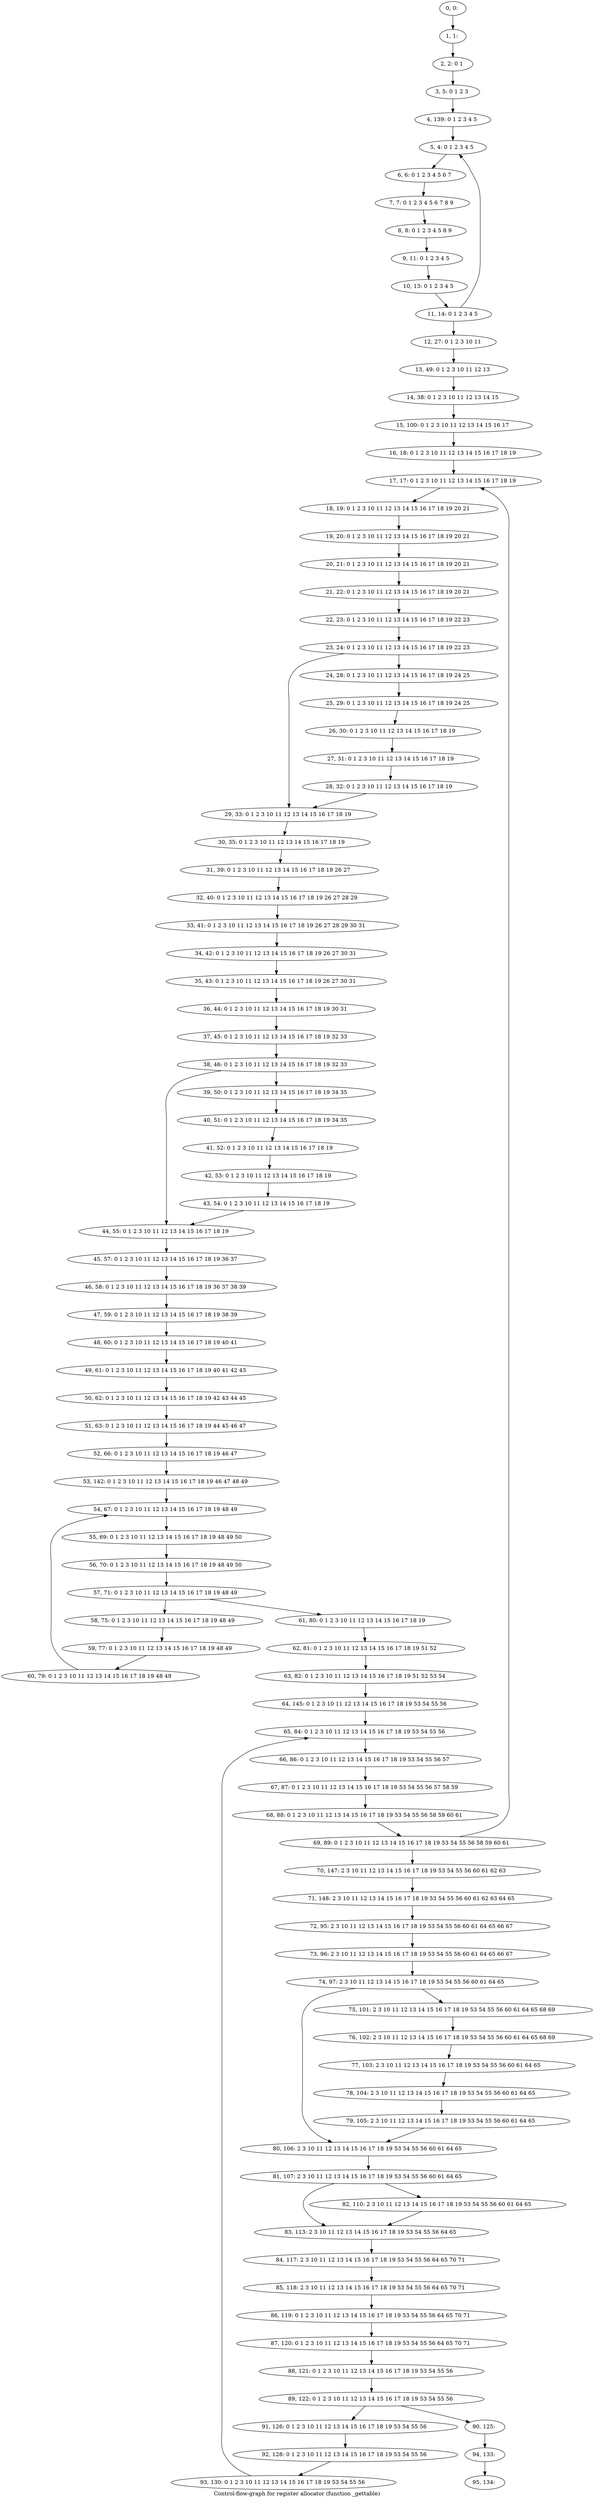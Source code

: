 digraph G {
graph [label="Control-flow-graph for register allocator (function _gettable)"]
0[label="0, 0: "];
1[label="1, 1: "];
2[label="2, 2: 0 1 "];
3[label="3, 5: 0 1 2 3 "];
4[label="4, 139: 0 1 2 3 4 5 "];
5[label="5, 4: 0 1 2 3 4 5 "];
6[label="6, 6: 0 1 2 3 4 5 6 7 "];
7[label="7, 7: 0 1 2 3 4 5 6 7 8 9 "];
8[label="8, 8: 0 1 2 3 4 5 8 9 "];
9[label="9, 11: 0 1 2 3 4 5 "];
10[label="10, 13: 0 1 2 3 4 5 "];
11[label="11, 14: 0 1 2 3 4 5 "];
12[label="12, 27: 0 1 2 3 10 11 "];
13[label="13, 49: 0 1 2 3 10 11 12 13 "];
14[label="14, 38: 0 1 2 3 10 11 12 13 14 15 "];
15[label="15, 100: 0 1 2 3 10 11 12 13 14 15 16 17 "];
16[label="16, 18: 0 1 2 3 10 11 12 13 14 15 16 17 18 19 "];
17[label="17, 17: 0 1 2 3 10 11 12 13 14 15 16 17 18 19 "];
18[label="18, 19: 0 1 2 3 10 11 12 13 14 15 16 17 18 19 20 21 "];
19[label="19, 20: 0 1 2 3 10 11 12 13 14 15 16 17 18 19 20 21 "];
20[label="20, 21: 0 1 2 3 10 11 12 13 14 15 16 17 18 19 20 21 "];
21[label="21, 22: 0 1 2 3 10 11 12 13 14 15 16 17 18 19 20 21 "];
22[label="22, 23: 0 1 2 3 10 11 12 13 14 15 16 17 18 19 22 23 "];
23[label="23, 24: 0 1 2 3 10 11 12 13 14 15 16 17 18 19 22 23 "];
24[label="24, 28: 0 1 2 3 10 11 12 13 14 15 16 17 18 19 24 25 "];
25[label="25, 29: 0 1 2 3 10 11 12 13 14 15 16 17 18 19 24 25 "];
26[label="26, 30: 0 1 2 3 10 11 12 13 14 15 16 17 18 19 "];
27[label="27, 31: 0 1 2 3 10 11 12 13 14 15 16 17 18 19 "];
28[label="28, 32: 0 1 2 3 10 11 12 13 14 15 16 17 18 19 "];
29[label="29, 33: 0 1 2 3 10 11 12 13 14 15 16 17 18 19 "];
30[label="30, 35: 0 1 2 3 10 11 12 13 14 15 16 17 18 19 "];
31[label="31, 39: 0 1 2 3 10 11 12 13 14 15 16 17 18 19 26 27 "];
32[label="32, 40: 0 1 2 3 10 11 12 13 14 15 16 17 18 19 26 27 28 29 "];
33[label="33, 41: 0 1 2 3 10 11 12 13 14 15 16 17 18 19 26 27 28 29 30 31 "];
34[label="34, 42: 0 1 2 3 10 11 12 13 14 15 16 17 18 19 26 27 30 31 "];
35[label="35, 43: 0 1 2 3 10 11 12 13 14 15 16 17 18 19 26 27 30 31 "];
36[label="36, 44: 0 1 2 3 10 11 12 13 14 15 16 17 18 19 30 31 "];
37[label="37, 45: 0 1 2 3 10 11 12 13 14 15 16 17 18 19 32 33 "];
38[label="38, 46: 0 1 2 3 10 11 12 13 14 15 16 17 18 19 32 33 "];
39[label="39, 50: 0 1 2 3 10 11 12 13 14 15 16 17 18 19 34 35 "];
40[label="40, 51: 0 1 2 3 10 11 12 13 14 15 16 17 18 19 34 35 "];
41[label="41, 52: 0 1 2 3 10 11 12 13 14 15 16 17 18 19 "];
42[label="42, 53: 0 1 2 3 10 11 12 13 14 15 16 17 18 19 "];
43[label="43, 54: 0 1 2 3 10 11 12 13 14 15 16 17 18 19 "];
44[label="44, 55: 0 1 2 3 10 11 12 13 14 15 16 17 18 19 "];
45[label="45, 57: 0 1 2 3 10 11 12 13 14 15 16 17 18 19 36 37 "];
46[label="46, 58: 0 1 2 3 10 11 12 13 14 15 16 17 18 19 36 37 38 39 "];
47[label="47, 59: 0 1 2 3 10 11 12 13 14 15 16 17 18 19 38 39 "];
48[label="48, 60: 0 1 2 3 10 11 12 13 14 15 16 17 18 19 40 41 "];
49[label="49, 61: 0 1 2 3 10 11 12 13 14 15 16 17 18 19 40 41 42 43 "];
50[label="50, 62: 0 1 2 3 10 11 12 13 14 15 16 17 18 19 42 43 44 45 "];
51[label="51, 63: 0 1 2 3 10 11 12 13 14 15 16 17 18 19 44 45 46 47 "];
52[label="52, 66: 0 1 2 3 10 11 12 13 14 15 16 17 18 19 46 47 "];
53[label="53, 142: 0 1 2 3 10 11 12 13 14 15 16 17 18 19 46 47 48 49 "];
54[label="54, 67: 0 1 2 3 10 11 12 13 14 15 16 17 18 19 48 49 "];
55[label="55, 69: 0 1 2 3 10 11 12 13 14 15 16 17 18 19 48 49 50 "];
56[label="56, 70: 0 1 2 3 10 11 12 13 14 15 16 17 18 19 48 49 50 "];
57[label="57, 71: 0 1 2 3 10 11 12 13 14 15 16 17 18 19 48 49 "];
58[label="58, 75: 0 1 2 3 10 11 12 13 14 15 16 17 18 19 48 49 "];
59[label="59, 77: 0 1 2 3 10 11 12 13 14 15 16 17 18 19 48 49 "];
60[label="60, 79: 0 1 2 3 10 11 12 13 14 15 16 17 18 19 48 49 "];
61[label="61, 80: 0 1 2 3 10 11 12 13 14 15 16 17 18 19 "];
62[label="62, 81: 0 1 2 3 10 11 12 13 14 15 16 17 18 19 51 52 "];
63[label="63, 82: 0 1 2 3 10 11 12 13 14 15 16 17 18 19 51 52 53 54 "];
64[label="64, 145: 0 1 2 3 10 11 12 13 14 15 16 17 18 19 53 54 55 56 "];
65[label="65, 84: 0 1 2 3 10 11 12 13 14 15 16 17 18 19 53 54 55 56 "];
66[label="66, 86: 0 1 2 3 10 11 12 13 14 15 16 17 18 19 53 54 55 56 57 "];
67[label="67, 87: 0 1 2 3 10 11 12 13 14 15 16 17 18 19 53 54 55 56 57 58 59 "];
68[label="68, 88: 0 1 2 3 10 11 12 13 14 15 16 17 18 19 53 54 55 56 58 59 60 61 "];
69[label="69, 89: 0 1 2 3 10 11 12 13 14 15 16 17 18 19 53 54 55 56 58 59 60 61 "];
70[label="70, 147: 2 3 10 11 12 13 14 15 16 17 18 19 53 54 55 56 60 61 62 63 "];
71[label="71, 148: 2 3 10 11 12 13 14 15 16 17 18 19 53 54 55 56 60 61 62 63 64 65 "];
72[label="72, 95: 2 3 10 11 12 13 14 15 16 17 18 19 53 54 55 56 60 61 64 65 66 67 "];
73[label="73, 96: 2 3 10 11 12 13 14 15 16 17 18 19 53 54 55 56 60 61 64 65 66 67 "];
74[label="74, 97: 2 3 10 11 12 13 14 15 16 17 18 19 53 54 55 56 60 61 64 65 "];
75[label="75, 101: 2 3 10 11 12 13 14 15 16 17 18 19 53 54 55 56 60 61 64 65 68 69 "];
76[label="76, 102: 2 3 10 11 12 13 14 15 16 17 18 19 53 54 55 56 60 61 64 65 68 69 "];
77[label="77, 103: 2 3 10 11 12 13 14 15 16 17 18 19 53 54 55 56 60 61 64 65 "];
78[label="78, 104: 2 3 10 11 12 13 14 15 16 17 18 19 53 54 55 56 60 61 64 65 "];
79[label="79, 105: 2 3 10 11 12 13 14 15 16 17 18 19 53 54 55 56 60 61 64 65 "];
80[label="80, 106: 2 3 10 11 12 13 14 15 16 17 18 19 53 54 55 56 60 61 64 65 "];
81[label="81, 107: 2 3 10 11 12 13 14 15 16 17 18 19 53 54 55 56 60 61 64 65 "];
82[label="82, 110: 2 3 10 11 12 13 14 15 16 17 18 19 53 54 55 56 60 61 64 65 "];
83[label="83, 113: 2 3 10 11 12 13 14 15 16 17 18 19 53 54 55 56 64 65 "];
84[label="84, 117: 2 3 10 11 12 13 14 15 16 17 18 19 53 54 55 56 64 65 70 71 "];
85[label="85, 118: 2 3 10 11 12 13 14 15 16 17 18 19 53 54 55 56 64 65 70 71 "];
86[label="86, 119: 0 1 2 3 10 11 12 13 14 15 16 17 18 19 53 54 55 56 64 65 70 71 "];
87[label="87, 120: 0 1 2 3 10 11 12 13 14 15 16 17 18 19 53 54 55 56 64 65 70 71 "];
88[label="88, 121: 0 1 2 3 10 11 12 13 14 15 16 17 18 19 53 54 55 56 "];
89[label="89, 122: 0 1 2 3 10 11 12 13 14 15 16 17 18 19 53 54 55 56 "];
90[label="90, 125: "];
91[label="91, 126: 0 1 2 3 10 11 12 13 14 15 16 17 18 19 53 54 55 56 "];
92[label="92, 128: 0 1 2 3 10 11 12 13 14 15 16 17 18 19 53 54 55 56 "];
93[label="93, 130: 0 1 2 3 10 11 12 13 14 15 16 17 18 19 53 54 55 56 "];
94[label="94, 133: "];
95[label="95, 134: "];
0->1 ;
1->2 ;
2->3 ;
3->4 ;
4->5 ;
5->6 ;
6->7 ;
7->8 ;
8->9 ;
9->10 ;
10->11 ;
11->12 ;
11->5 ;
12->13 ;
13->14 ;
14->15 ;
15->16 ;
16->17 ;
17->18 ;
18->19 ;
19->20 ;
20->21 ;
21->22 ;
22->23 ;
23->24 ;
23->29 ;
24->25 ;
25->26 ;
26->27 ;
27->28 ;
28->29 ;
29->30 ;
30->31 ;
31->32 ;
32->33 ;
33->34 ;
34->35 ;
35->36 ;
36->37 ;
37->38 ;
38->39 ;
38->44 ;
39->40 ;
40->41 ;
41->42 ;
42->43 ;
43->44 ;
44->45 ;
45->46 ;
46->47 ;
47->48 ;
48->49 ;
49->50 ;
50->51 ;
51->52 ;
52->53 ;
53->54 ;
54->55 ;
55->56 ;
56->57 ;
57->58 ;
57->61 ;
58->59 ;
59->60 ;
60->54 ;
61->62 ;
62->63 ;
63->64 ;
64->65 ;
65->66 ;
66->67 ;
67->68 ;
68->69 ;
69->70 ;
69->17 ;
70->71 ;
71->72 ;
72->73 ;
73->74 ;
74->75 ;
74->80 ;
75->76 ;
76->77 ;
77->78 ;
78->79 ;
79->80 ;
80->81 ;
81->82 ;
81->83 ;
82->83 ;
83->84 ;
84->85 ;
85->86 ;
86->87 ;
87->88 ;
88->89 ;
89->90 ;
89->91 ;
90->94 ;
91->92 ;
92->93 ;
93->65 ;
94->95 ;
}
